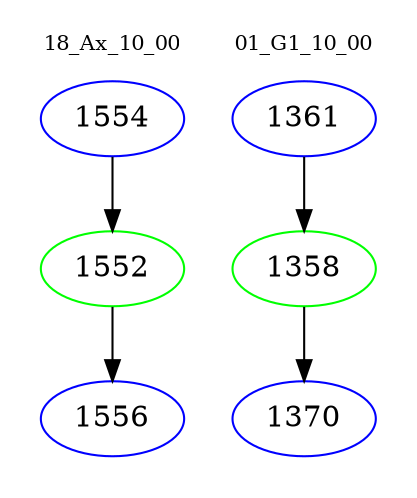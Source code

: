 digraph{
subgraph cluster_0 {
color = white
label = "18_Ax_10_00";
fontsize=10;
T0_1554 [label="1554", color="blue"]
T0_1554 -> T0_1552 [color="black"]
T0_1552 [label="1552", color="green"]
T0_1552 -> T0_1556 [color="black"]
T0_1556 [label="1556", color="blue"]
}
subgraph cluster_1 {
color = white
label = "01_G1_10_00";
fontsize=10;
T1_1361 [label="1361", color="blue"]
T1_1361 -> T1_1358 [color="black"]
T1_1358 [label="1358", color="green"]
T1_1358 -> T1_1370 [color="black"]
T1_1370 [label="1370", color="blue"]
}
}
